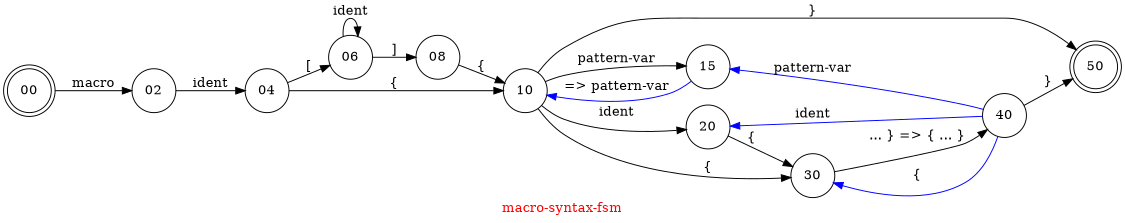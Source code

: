 // Copyright (C) 2007, 2008 Robert Nielsen <robert@dakota.org>
//
// Licensed under the Apache License, Version 2.0 (the "License");
// you may not use this file except in compliance with the License.
// You may obtain a copy of the License at
//
//      http://www.apache.org/licenses/LICENSE-2.0
//
// Unless required by applicable law or agreed to in writing, software
// distributed under the License is distributed on an "AS IS" BASIS,
// WITHOUT WARRANTIES OR CONDITIONS OF ANY KIND, either express or implied.
// See the License for the specific language governing permissions and
// limitations under the License.

digraph "macro-syntax-fsm"
{
  graph [ label = "\G", fontcolor = red ];
  graph [ rankdir = "LR",
        center = true,
        size = "7.5,10",
          ];

  //node [ shape = circle, label = "", width = 0.25 ];
  // OR
  node [ shape = circle ];

  00 [ shape = doublecircle ];
  50 [ shape = doublecircle ];

  00 -> 02 [ label = "macro" ];
  02 -> 04 [ label = "ident" ];
  04 -> 06 [ label = "[" ];
  04 -> 10 [ label = "{" ];
  06 -> 06 [ label = "ident" ];
  06 -> 08 [ label = "]" ];
  08 -> 10 [ label = "{" ];

  10 -> 15 [ label = "pattern-var" ];
  10 -> 15 [ label = "=> pattern-var", color = blue, dir = back ];
  10 -> 20 [ label = "ident" ];
  10 -> 50 [ label = "}" ];

  10 -> 30 [ label = "{" ];
  20 -> 30 [ label = "{" ];
  20 -> 40 [ label = "ident", color = blue, dir = back ];

  30 -> 40 [ label = "... } => { ... }" ];
  30 -> 40 [ label = "{", color = blue, dir = back ];
  15 -> 40 [ label = "pattern-var", color = blue, dir = back ];
  40 -> 50 [ label = "}" ];
}
